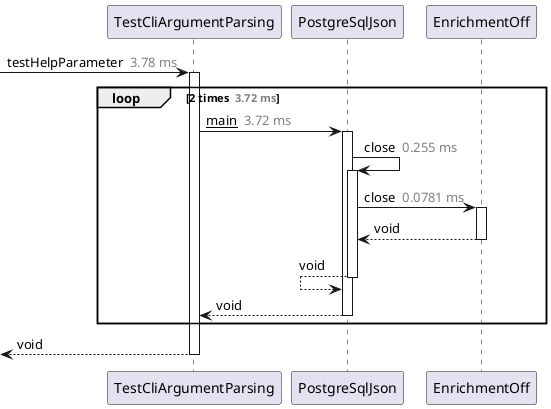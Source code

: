 @startuml

participant TestCliArgumentParsing as "TestCliArgumentParsing"
participant PostgreSqlJson as "PostgreSqlJson"
participant EnrichmentOff as "EnrichmentOff"
  [->TestCliArgumentParsing: testHelpParameter <color:gray> 3.78 ms</color>
  activate TestCliArgumentParsing
    Loop 2 times <color:gray> 3.72 ms</color>
      TestCliArgumentParsing->PostgreSqlJson: <u>main</u> <color:gray> 3.72 ms</color>
      activate PostgreSqlJson
        PostgreSqlJson->PostgreSqlJson: close <color:gray> 0.255 ms</color>
        activate PostgreSqlJson
          PostgreSqlJson->EnrichmentOff: close <color:gray> 0.0781 ms</color>
          activate EnrichmentOff
          PostgreSqlJson<--EnrichmentOff: void
          deactivate EnrichmentOff
        PostgreSqlJson<--PostgreSqlJson: void
        deactivate PostgreSqlJson
      TestCliArgumentParsing<--PostgreSqlJson: void
      deactivate PostgreSqlJson
    End
  [<--TestCliArgumentParsing: void
  deactivate TestCliArgumentParsing
@enduml